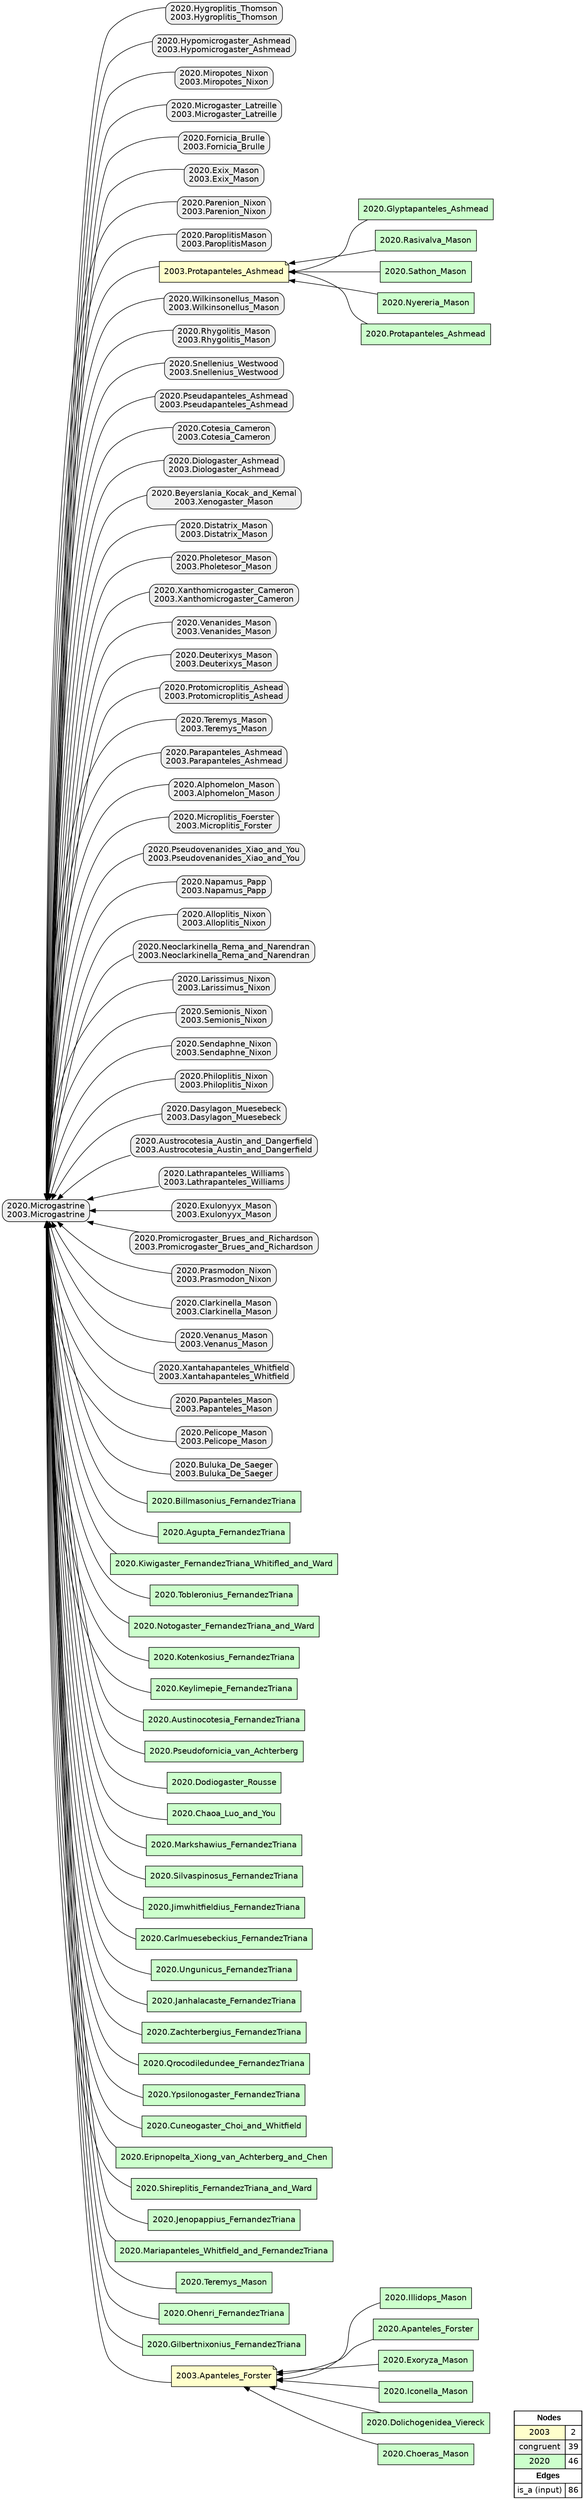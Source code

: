 digraph{
rankdir=RL
node[shape=note style=filled fillcolor="#FFFFCC" fontname="helvetica"] 
"2003.Apanteles_Forster"
node[shape=box style="filled,rounded" fillcolor="#EEEEEE" fontname="helvetica"] 
"2020.Hygroplitis_Thomson\n2003.Hygroplitis_Thomson"
"2020.Hypomicrogaster_Ashmead\n2003.Hypomicrogaster_Ashmead"
"2020.Miropotes_Nixon\n2003.Miropotes_Nixon"
"2020.Microgaster_Latreille\n2003.Microgaster_Latreille"
"2020.Fornicia_Brulle\n2003.Fornicia_Brulle"
"2020.Exix_Mason\n2003.Exix_Mason"
"2020.Parenion_Nixon\n2003.Parenion_Nixon"
"2020.ParoplitisMason\n2003.ParoplitisMason"
"2020.Microgastrine\n2003.Microgastrine"
node[shape=box style=filled fillcolor="#CCFFCC" fontname="helvetica"] 
"2020.Illidops_Mason"
"2020.Apanteles_Forster"
"2020.Exoryza_Mason"
"2020.Iconella_Mason"
"2020.Dolichogenidea_Viereck"
"2020.Choeras_Mason"
edge[arrowhead=normal style=solid color="#000000" constraint=true penwidth=1]
"2020.Exoryza_Mason" -> "2003.Apanteles_Forster"
"2020.Hygroplitis_Thomson\n2003.Hygroplitis_Thomson" -> "2020.Microgastrine\n2003.Microgastrine"
"2020.Illidops_Mason" -> "2003.Apanteles_Forster"
"2020.Apanteles_Forster" -> "2003.Apanteles_Forster"
"2020.Hypomicrogaster_Ashmead\n2003.Hypomicrogaster_Ashmead" -> "2020.Microgastrine\n2003.Microgastrine"
"2020.Miropotes_Nixon\n2003.Miropotes_Nixon" -> "2020.Microgastrine\n2003.Microgastrine"
"2020.ParoplitisMason\n2003.ParoplitisMason" -> "2020.Microgastrine\n2003.Microgastrine"
"2020.Exix_Mason\n2003.Exix_Mason" -> "2020.Microgastrine\n2003.Microgastrine"
"2020.Iconella_Mason" -> "2003.Apanteles_Forster"
"2020.Fornicia_Brulle\n2003.Fornicia_Brulle" -> "2020.Microgastrine\n2003.Microgastrine"
"2020.Dolichogenidea_Viereck" -> "2003.Apanteles_Forster"
"2020.Choeras_Mason" -> "2003.Apanteles_Forster"
"2020.Parenion_Nixon\n2003.Parenion_Nixon" -> "2020.Microgastrine\n2003.Microgastrine"
"2003.Apanteles_Forster" -> "2020.Microgastrine\n2003.Microgastrine"
"2020.Microgaster_Latreille\n2003.Microgaster_Latreille" -> "2020.Microgastrine\n2003.Microgastrine"
node[shape=note style=filled fillcolor="#FFFFCC" fontname="helvetica"] 
"2003.Protapanteles_Ashmead"
node[shape=box style="filled,rounded" fillcolor="#EEEEEE" fontname="helvetica"] 
"2020.Wilkinsonellus_Mason\n2003.Wilkinsonellus_Mason"
"2020.Rhygolitis_Mason\n2003.Rhygolitis_Mason"
"2020.Snellenius_Westwood\n2003.Snellenius_Westwood"
"2020.Pseudapanteles_Ashmead\n2003.Pseudapanteles_Ashmead"
"2020.Cotesia_Cameron\n2003.Cotesia_Cameron"
"2020.Diologaster_Ashmead\n2003.Diologaster_Ashmead"
"2020.Beyerslania_Kocak_and_Kemal\n2003.Xenogaster_Mason"
"2020.Distatrix_Mason\n2003.Distatrix_Mason"
"2020.Pholetesor_Mason\n2003.Pholetesor_Mason"
"2020.Xanthomicrogaster_Cameron\n2003.Xanthomicrogaster_Cameron"
"2020.Venanides_Mason\n2003.Venanides_Mason"
"2020.Deuterixys_Mason\n2003.Deuterixys_Mason"
"2020.Protomicroplitis_Ashead\n2003.Protomicroplitis_Ashead"
"2020.Teremys_Mason\n2003.Teremys_Mason"
"2020.Parapanteles_Ashmead\n2003.Parapanteles_Ashmead"
"2020.Microgastrine\n2003.Microgastrine"
"2020.Alphomelon_Mason\n2003.Alphomelon_Mason"
"2020.Microplitis_Foerster\n2003.Microplitis_Forster"
node[shape=box style=filled fillcolor="#CCFFCC" fontname="helvetica"] 
"2020.Glyptapanteles_Ashmead"
"2020.Rasivalva_Mason"
"2020.Sathon_Mason"
"2020.Nyereria_Mason"
"2020.Protapanteles_Ashmead"
edge[arrowhead=normal style=solid color="#000000" constraint=true penwidth=1]
"2020.Snellenius_Westwood\n2003.Snellenius_Westwood" -> "2020.Microgastrine\n2003.Microgastrine"
"2020.Protomicroplitis_Ashead\n2003.Protomicroplitis_Ashead" -> "2020.Microgastrine\n2003.Microgastrine"
"2020.Beyerslania_Kocak_and_Kemal\n2003.Xenogaster_Mason" -> "2020.Microgastrine\n2003.Microgastrine"
"2020.Pseudapanteles_Ashmead\n2003.Pseudapanteles_Ashmead" -> "2020.Microgastrine\n2003.Microgastrine"
"2003.Protapanteles_Ashmead" -> "2020.Microgastrine\n2003.Microgastrine"
"2020.Nyereria_Mason" -> "2003.Protapanteles_Ashmead"
"2020.Sathon_Mason" -> "2003.Protapanteles_Ashmead"
"2020.Parapanteles_Ashmead\n2003.Parapanteles_Ashmead" -> "2020.Microgastrine\n2003.Microgastrine"
"2020.Distatrix_Mason\n2003.Distatrix_Mason" -> "2020.Microgastrine\n2003.Microgastrine"
"2020.Teremys_Mason\n2003.Teremys_Mason" -> "2020.Microgastrine\n2003.Microgastrine"
"2020.Microplitis_Foerster\n2003.Microplitis_Forster" -> "2020.Microgastrine\n2003.Microgastrine"
"2020.Glyptapanteles_Ashmead" -> "2003.Protapanteles_Ashmead"
"2020.Deuterixys_Mason\n2003.Deuterixys_Mason" -> "2020.Microgastrine\n2003.Microgastrine"
"2020.Xanthomicrogaster_Cameron\n2003.Xanthomicrogaster_Cameron" -> "2020.Microgastrine\n2003.Microgastrine"
"2020.Diologaster_Ashmead\n2003.Diologaster_Ashmead" -> "2020.Microgastrine\n2003.Microgastrine"
"2020.Rasivalva_Mason" -> "2003.Protapanteles_Ashmead"
"2020.Pholetesor_Mason\n2003.Pholetesor_Mason" -> "2020.Microgastrine\n2003.Microgastrine"
"2020.Rhygolitis_Mason\n2003.Rhygolitis_Mason" -> "2020.Microgastrine\n2003.Microgastrine"
"2020.Protapanteles_Ashmead" -> "2003.Protapanteles_Ashmead"
"2020.Cotesia_Cameron\n2003.Cotesia_Cameron" -> "2020.Microgastrine\n2003.Microgastrine"
"2020.Alphomelon_Mason\n2003.Alphomelon_Mason" -> "2020.Microgastrine\n2003.Microgastrine"
"2020.Wilkinsonellus_Mason\n2003.Wilkinsonellus_Mason" -> "2020.Microgastrine\n2003.Microgastrine"
"2020.Venanides_Mason\n2003.Venanides_Mason" -> "2020.Microgastrine\n2003.Microgastrine"
node[shape=box style="filled,rounded" fillcolor="#EEEEEE" fontname="helvetica"] 
"2020.Pseudovenanides_Xiao_and_You\n2003.Pseudovenanides_Xiao_and_You"
"2020.Napamus_Papp\n2003.Napamus_Papp"
"2020.Alloplitis_Nixon\n2003.Alloplitis_Nixon"
"2020.Neoclarkinella_Rema_and_Narendran\n2003.Neoclarkinella_Rema_and_Narendran"
"2020.Larissimus_Nixon\n2003.Larissimus_Nixon"
"2020.Semionis_Nixon\n2003.Semionis_Nixon"
"2020.Sendaphne_Nixon\n2003.Sendaphne_Nixon"
"2020.Philoplitis_Nixon\n2003.Philoplitis_Nixon"
"2020.Dasylagon_Muesebeck\n2003.Dasylagon_Muesebeck"
"2020.Austrocotesia_Austin_and_Dangerfield\n2003.Austrocotesia_Austin_and_Dangerfield"
"2020.Lathrapanteles_Williams\n2003.Lathrapanteles_Williams"
"2020.Exulonyyx_Mason\n2003.Exulonyyx_Mason"
"2020.Promicrogaster_Brues_and_Richardson\n2003.Promicrogaster_Brues_and_Richardson"
"2020.Prasmodon_Nixon\n2003.Prasmodon_Nixon"
"2020.Clarkinella_Mason\n2003.Clarkinella_Mason"
"2020.Venanus_Mason\n2003.Venanus_Mason"
"2020.Xantahapanteles_Whitfield\n2003.Xantahapanteles_Whitfield"
"2020.Papanteles_Mason\n2003.Papanteles_Mason"
"2020.Pelicope_Mason\n2003.Pelicope_Mason"
"2020.Buluka_De_Saeger\n2003.Buluka_De_Saeger"
node[shape=box style=filled fillcolor="#CCFFCC" fontname="helvetica"] 
"2020.Billmasonius_FernandezTriana"
"2020.Agupta_FernandezTriana"
"2020.Kiwigaster_FernandezTriana_Whitifled_and_Ward"
"2020.Tobleronius_FernandezTriana"
"2020.Notogaster_FernandezTriana_and_Ward"
"2020.Kotenkosius_FernandezTriana"
"2020.Keylimepie_FernandezTriana"
"2020.Austinocotesia_FernandezTriana"
"2020.Pseudofornicia_van_Achterberg"
"2020.Dodiogaster_Rousse"
"2020.Chaoa_Luo_and_You"
"2020.Markshawius_FernandezTriana"
"2020.Silvaspinosus_FernandezTriana"
"2020.Jimwhitfieldius_FernandezTriana"
"2020.Carlmuesebeckius_FernandezTriana"
"2020.Ungunicus_FernandezTriana"
"2020.Janhalacaste_FernandezTriana"
"2020.Zachterbergius_FernandezTriana"
"2020.Qrocodiledundee_FernandezTriana"
"2020.Ypsilonogaster_FernandezTriana"
"2020.Cuneogaster_Choi_and_Whitfield"
"2020.Eripnopelta_Xiong_van_Achterberg_and_Chen"
"2020.Shireplitis_FernandezTriana_and_Ward"
"2020.Jenopappius_FernandezTriana"
"2020.Mariapanteles_Whitfield_and_FernandezTriana"
"2020.Teremys_Mason"
"2020.Ohenri_FernandezTriana"
"2020.Gilbertnixonius_FernandezTriana"
edge[arrowhead=normal style=dotted color="#000000" constraint=true penwidth=1]
edge[arrowhead=normal style=solid color="#000000" constraint=true penwidth=1]
"2020.Shireplitis_FernandezTriana_and_Ward" -> "2020.Microgastrine\n2003.Microgastrine"
"2020.Austinocotesia_FernandezTriana" -> "2020.Microgastrine\n2003.Microgastrine"
"2020.Kiwigaster_FernandezTriana_Whitifled_and_Ward" -> "2020.Microgastrine\n2003.Microgastrine"
"2020.Zachterbergius_FernandezTriana" -> "2020.Microgastrine\n2003.Microgastrine"
"2020.Austrocotesia_Austin_and_Dangerfield\n2003.Austrocotesia_Austin_and_Dangerfield" -> "2020.Microgastrine\n2003.Microgastrine"
"2020.Xantahapanteles_Whitfield\n2003.Xantahapanteles_Whitfield" -> "2020.Microgastrine\n2003.Microgastrine"
"2020.Jenopappius_FernandezTriana" -> "2020.Microgastrine\n2003.Microgastrine"
"2020.Kotenkosius_FernandezTriana" -> "2020.Microgastrine\n2003.Microgastrine"
"2020.Markshawius_FernandezTriana" -> "2020.Microgastrine\n2003.Microgastrine"
"2020.Dasylagon_Muesebeck\n2003.Dasylagon_Muesebeck" -> "2020.Microgastrine\n2003.Microgastrine"
"2020.Billmasonius_FernandezTriana" -> "2020.Microgastrine\n2003.Microgastrine"
"2020.Notogaster_FernandezTriana_and_Ward" -> "2020.Microgastrine\n2003.Microgastrine"
"2020.Eripnopelta_Xiong_van_Achterberg_and_Chen" -> "2020.Microgastrine\n2003.Microgastrine"
"2020.Larissimus_Nixon\n2003.Larissimus_Nixon" -> "2020.Microgastrine\n2003.Microgastrine"
"2020.Venanus_Mason\n2003.Venanus_Mason" -> "2020.Microgastrine\n2003.Microgastrine"
"2020.Teremys_Mason" -> "2020.Microgastrine\n2003.Microgastrine"
"2020.Chaoa_Luo_and_You" -> "2020.Microgastrine\n2003.Microgastrine"
"2020.Pseudofornicia_van_Achterberg" -> "2020.Microgastrine\n2003.Microgastrine"
"2020.Agupta_FernandezTriana" -> "2020.Microgastrine\n2003.Microgastrine"
"2020.Mariapanteles_Whitfield_and_FernandezTriana" -> "2020.Microgastrine\n2003.Microgastrine"
"2020.Prasmodon_Nixon\n2003.Prasmodon_Nixon" -> "2020.Microgastrine\n2003.Microgastrine"
"2020.Carlmuesebeckius_FernandezTriana" -> "2020.Microgastrine\n2003.Microgastrine"
"2020.Ungunicus_FernandezTriana" -> "2020.Microgastrine\n2003.Microgastrine"
"2020.Neoclarkinella_Rema_and_Narendran\n2003.Neoclarkinella_Rema_and_Narendran" -> "2020.Microgastrine\n2003.Microgastrine"
"2020.Ohenri_FernandezTriana" -> "2020.Microgastrine\n2003.Microgastrine"
"2020.Keylimepie_FernandezTriana" -> "2020.Microgastrine\n2003.Microgastrine"
"2020.Cuneogaster_Choi_and_Whitfield" -> "2020.Microgastrine\n2003.Microgastrine"
"2020.Ypsilonogaster_FernandezTriana" -> "2020.Microgastrine\n2003.Microgastrine"
"2020.Lathrapanteles_Williams\n2003.Lathrapanteles_Williams" -> "2020.Microgastrine\n2003.Microgastrine"
"2020.Dodiogaster_Rousse" -> "2020.Microgastrine\n2003.Microgastrine"
"2020.Papanteles_Mason\n2003.Papanteles_Mason" -> "2020.Microgastrine\n2003.Microgastrine"
"2020.Sendaphne_Nixon\n2003.Sendaphne_Nixon" -> "2020.Microgastrine\n2003.Microgastrine"
"2020.Silvaspinosus_FernandezTriana" -> "2020.Microgastrine\n2003.Microgastrine"
"2020.Janhalacaste_FernandezTriana" -> "2020.Microgastrine\n2003.Microgastrine"
"2020.Tobleronius_FernandezTriana" -> "2020.Microgastrine\n2003.Microgastrine"
"2020.Napamus_Papp\n2003.Napamus_Papp" -> "2020.Microgastrine\n2003.Microgastrine"
"2020.Alloplitis_Nixon\n2003.Alloplitis_Nixon" -> "2020.Microgastrine\n2003.Microgastrine"
"2020.Gilbertnixonius_FernandezTriana" -> "2020.Microgastrine\n2003.Microgastrine"
"2020.Buluka_De_Saeger\n2003.Buluka_De_Saeger" -> "2020.Microgastrine\n2003.Microgastrine"
"2020.Jimwhitfieldius_FernandezTriana" -> "2020.Microgastrine\n2003.Microgastrine"
"2020.Pseudovenanides_Xiao_and_You\n2003.Pseudovenanides_Xiao_and_You" -> "2020.Microgastrine\n2003.Microgastrine"
"2020.Clarkinella_Mason\n2003.Clarkinella_Mason" -> "2020.Microgastrine\n2003.Microgastrine"
"2020.Semionis_Nixon\n2003.Semionis_Nixon" -> "2020.Microgastrine\n2003.Microgastrine"
"2020.Pelicope_Mason\n2003.Pelicope_Mason" -> "2020.Microgastrine\n2003.Microgastrine"
"2020.Exulonyyx_Mason\n2003.Exulonyyx_Mason" -> "2020.Microgastrine\n2003.Microgastrine"
"2020.Promicrogaster_Brues_and_Richardson\n2003.Promicrogaster_Brues_and_Richardson" -> "2020.Microgastrine\n2003.Microgastrine"
"2020.Qrocodiledundee_FernandezTriana" -> "2020.Microgastrine\n2003.Microgastrine"
"2020.Philoplitis_Nixon\n2003.Philoplitis_Nixon" -> "2020.Microgastrine\n2003.Microgastrine"
edge[arrowhead=normal style=dotted color="#000000" constraint=true penwidth=1]
node[shape=box] 
{rank=source Legend [fillcolor= white margin=0 label=< 
 <TABLE BORDER="0" CELLBORDER="1" CELLSPACING="0" CELLPADDING="4"> 
<TR> <TD COLSPAN="2"><font face="Arial Black"> Nodes</font></TD> </TR> 
<TR> 
 <TD bgcolor="#FFFFCC" fontname="helvetica">2003</TD> 
 <TD>2</TD> 
 </TR> 
<TR> 
 <TD bgcolor="#EEEEEE" fontname="helvetica">congruent</TD> 
 <TD>39</TD> 
 </TR> 
<TR> 
 <TD bgcolor="#CCFFCC" fontname="helvetica">2020</TD> 
 <TD>46</TD> 
 </TR> 
<TR> <TD COLSPAN="2"><font face = "Arial Black"> Edges </font></TD> </TR> 
<TR> 
 <TD><font color ="#000000">is_a (input)</font></TD><TD>86</TD>
</TR>
</TABLE> 
 >] } 
}